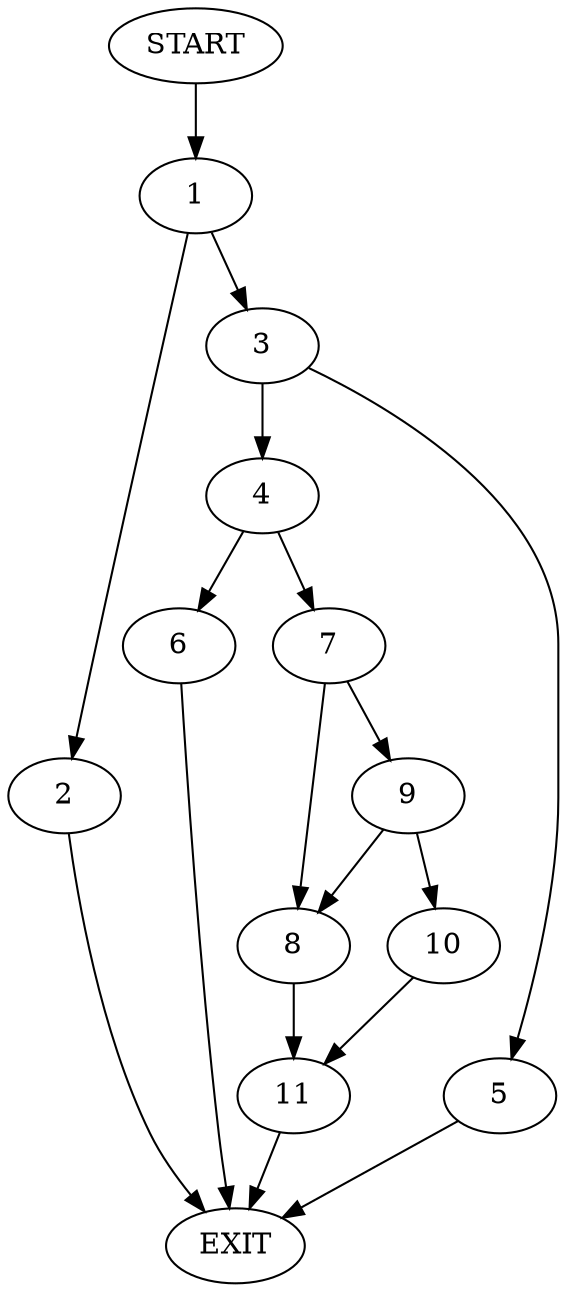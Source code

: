 digraph {
0 [label="START"]
12 [label="EXIT"]
0 -> 1
1 -> 2
1 -> 3
2 -> 12
3 -> 4
3 -> 5
5 -> 12
4 -> 6
4 -> 7
6 -> 12
7 -> 8
7 -> 9
9 -> 8
9 -> 10
8 -> 11
10 -> 11
11 -> 12
}
